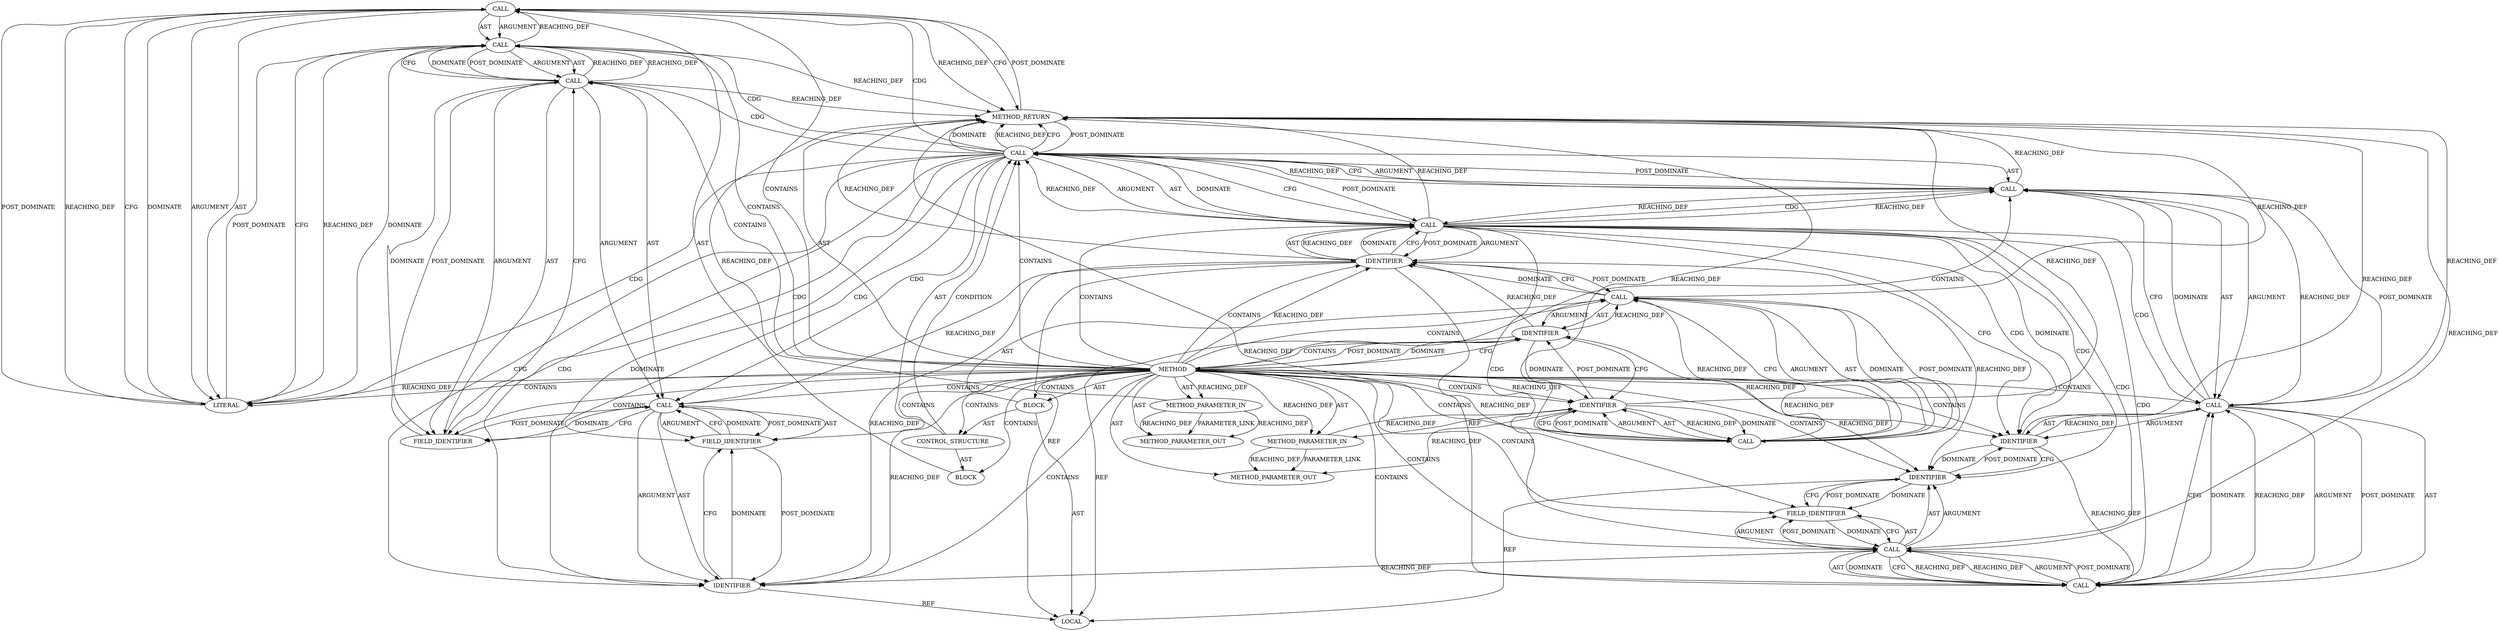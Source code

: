 digraph {
  17893 [label=CALL ORDER=1 ARGUMENT_INDEX=1 CODE="schedule_delayed_work(&tx_ctx->tx_work.work, 0)" COLUMN_NUMBER=3 METHOD_FULL_NAME="schedule_delayed_work" LINE_NUMBER=2594 TYPE_FULL_NAME="<empty>" DISPATCH_TYPE="STATIC_DISPATCH" SIGNATURE="" NAME="schedule_delayed_work"]
  17885 [label=CALL ORDER=2 ARGUMENT_INDEX=2 CODE="!test_and_set_bit(BIT_TX_SCHEDULED, &tx_ctx->tx_bitmask)" COLUMN_NUMBER=6 METHOD_FULL_NAME="<operator>.logicalNot" LINE_NUMBER=2593 TYPE_FULL_NAME="<empty>" DISPATCH_TYPE="STATIC_DISPATCH" SIGNATURE="" NAME="<operator>.logicalNot"]
  17886 [label=CALL ORDER=1 ARGUMENT_INDEX=1 CODE="test_and_set_bit(BIT_TX_SCHEDULED, &tx_ctx->tx_bitmask)" COLUMN_NUMBER=7 METHOD_FULL_NAME="test_and_set_bit" LINE_NUMBER=2593 TYPE_FULL_NAME="<empty>" DISPATCH_TYPE="STATIC_DISPATCH" SIGNATURE="" NAME="test_and_set_bit"]
  17874 [label=METHOD_PARAMETER_IN ORDER=2 CODE="struct tls_context *ctx" IS_VARIADIC=false COLUMN_NUMBER=42 LINE_NUMBER=2587 TYPE_FULL_NAME="tls_context*" EVALUATION_STRATEGY="BY_VALUE" INDEX=2 NAME="ctx"]
  17891 [label=FIELD_IDENTIFIER ORDER=2 ARGUMENT_INDEX=2 CODE="tx_bitmask" COLUMN_NUMBER=43 LINE_NUMBER=2593 CANONICAL_NAME="tx_bitmask"]
  17894 [label=CALL ORDER=1 ARGUMENT_INDEX=1 CODE="&tx_ctx->tx_work.work" COLUMN_NUMBER=25 METHOD_FULL_NAME="<operator>.addressOf" LINE_NUMBER=2594 TYPE_FULL_NAME="<empty>" DISPATCH_TYPE="STATIC_DISPATCH" SIGNATURE="" NAME="<operator>.addressOf"]
  17876 [label=LOCAL ORDER=1 CODE="struct tls_sw_context_tx* tx_ctx" COLUMN_NUMBER=27 LINE_NUMBER=2589 TYPE_FULL_NAME="tls_sw_context_tx*" NAME="tx_ctx"]
  17895 [label=CALL ORDER=1 ARGUMENT_INDEX=1 CODE="tx_ctx->tx_work.work" COLUMN_NUMBER=26 METHOD_FULL_NAME="<operator>.fieldAccess" LINE_NUMBER=2594 TYPE_FULL_NAME="<empty>" DISPATCH_TYPE="STATIC_DISPATCH" SIGNATURE="" NAME="<operator>.fieldAccess"]
  17873 [label=METHOD_PARAMETER_IN ORDER=1 CODE="struct sock *sk" IS_VARIADIC=false COLUMN_NUMBER=25 LINE_NUMBER=2587 TYPE_FULL_NAME="sock*" EVALUATION_STRATEGY="BY_VALUE" INDEX=1 NAME="sk"]
  17875 [label=BLOCK ORDER=3 ARGUMENT_INDEX=-1 CODE="{
	struct tls_sw_context_tx *tx_ctx = tls_sw_ctx_tx(ctx);

	/* Schedule the transmission if tx list is ready */
	if (tls_is_tx_ready(tx_ctx) &&
	    !test_and_set_bit(BIT_TX_SCHEDULED, &tx_ctx->tx_bitmask))
		schedule_delayed_work(&tx_ctx->tx_work.work, 0);
}" COLUMN_NUMBER=1 LINE_NUMBER=2588 TYPE_FULL_NAME="void"]
  17901 [label=METHOD_RETURN ORDER=4 CODE="RET" COLUMN_NUMBER=1 LINE_NUMBER=2587 TYPE_FULL_NAME="void" EVALUATION_STRATEGY="BY_VALUE"]
  17882 [label=CALL ORDER=1 ARGUMENT_INDEX=-1 CODE="tls_is_tx_ready(tx_ctx) &&
	    !test_and_set_bit(BIT_TX_SCHEDULED, &tx_ctx->tx_bitmask)" COLUMN_NUMBER=6 METHOD_FULL_NAME="<operator>.logicalAnd" LINE_NUMBER=2592 TYPE_FULL_NAME="<empty>" DISPATCH_TYPE="STATIC_DISPATCH" SIGNATURE="" NAME="<operator>.logicalAnd"]
  17900 [label=LITERAL ORDER=2 ARGUMENT_INDEX=2 CODE="0" COLUMN_NUMBER=48 LINE_NUMBER=2594 TYPE_FULL_NAME="int"]
  17898 [label=FIELD_IDENTIFIER ORDER=2 ARGUMENT_INDEX=2 CODE="tx_work" COLUMN_NUMBER=26 LINE_NUMBER=2594 CANONICAL_NAME="tx_work"]
  17881 [label=CONTROL_STRUCTURE CONTROL_STRUCTURE_TYPE="IF" ORDER=3 PARSER_TYPE_NAME="CASTIfStatement" ARGUMENT_INDEX=-1 CODE="if (tls_is_tx_ready(tx_ctx) &&
	    !test_and_set_bit(BIT_TX_SCHEDULED, &tx_ctx->tx_bitmask))" COLUMN_NUMBER=2 LINE_NUMBER=2592]
  17897 [label=IDENTIFIER ORDER=1 ARGUMENT_INDEX=1 CODE="tx_ctx" COLUMN_NUMBER=26 LINE_NUMBER=2594 TYPE_FULL_NAME="tls_sw_context_tx*" NAME="tx_ctx"]
  21709 [label=METHOD_PARAMETER_OUT ORDER=2 CODE="struct tls_context *ctx" IS_VARIADIC=false COLUMN_NUMBER=42 LINE_NUMBER=2587 TYPE_FULL_NAME="tls_context*" EVALUATION_STRATEGY="BY_VALUE" INDEX=2 NAME="ctx"]
  17899 [label=FIELD_IDENTIFIER ORDER=2 ARGUMENT_INDEX=2 CODE="work" COLUMN_NUMBER=26 LINE_NUMBER=2594 CANONICAL_NAME="work"]
  17888 [label=CALL ORDER=2 ARGUMENT_INDEX=2 CODE="&tx_ctx->tx_bitmask" COLUMN_NUMBER=42 METHOD_FULL_NAME="<operator>.addressOf" LINE_NUMBER=2593 TYPE_FULL_NAME="<empty>" DISPATCH_TYPE="STATIC_DISPATCH" SIGNATURE="" NAME="<operator>.addressOf"]
  17887 [label=IDENTIFIER ORDER=1 ARGUMENT_INDEX=1 CODE="BIT_TX_SCHEDULED" COLUMN_NUMBER=24 LINE_NUMBER=2593 TYPE_FULL_NAME="ANY" NAME="BIT_TX_SCHEDULED"]
  17880 [label=IDENTIFIER ORDER=1 ARGUMENT_INDEX=1 CODE="ctx" COLUMN_NUMBER=51 LINE_NUMBER=2589 TYPE_FULL_NAME="tls_context*" NAME="ctx"]
  17892 [label=BLOCK ORDER=2 ARGUMENT_INDEX=-1 CODE="<empty>" COLUMN_NUMBER=3 LINE_NUMBER=2594 TYPE_FULL_NAME="void"]
  17877 [label=CALL ORDER=2 ARGUMENT_INDEX=-1 CODE="*tx_ctx = tls_sw_ctx_tx(ctx)" COLUMN_NUMBER=27 METHOD_FULL_NAME="<operator>.assignment" LINE_NUMBER=2589 TYPE_FULL_NAME="<empty>" DISPATCH_TYPE="STATIC_DISPATCH" SIGNATURE="" NAME="<operator>.assignment"]
  21708 [label=METHOD_PARAMETER_OUT ORDER=1 CODE="struct sock *sk" IS_VARIADIC=false COLUMN_NUMBER=25 LINE_NUMBER=2587 TYPE_FULL_NAME="sock*" EVALUATION_STRATEGY="BY_VALUE" INDEX=1 NAME="sk"]
  17872 [label=METHOD COLUMN_NUMBER=1 LINE_NUMBER=2587 COLUMN_NUMBER_END=1 IS_EXTERNAL=false SIGNATURE="void tls_sw_write_space (sock*,tls_context*)" NAME="tls_sw_write_space" AST_PARENT_TYPE="TYPE_DECL" AST_PARENT_FULL_NAME="tls_sw.c:<global>" ORDER=62 CODE="void tls_sw_write_space(struct sock *sk, struct tls_context *ctx)
{
	struct tls_sw_context_tx *tx_ctx = tls_sw_ctx_tx(ctx);

	/* Schedule the transmission if tx list is ready */
	if (tls_is_tx_ready(tx_ctx) &&
	    !test_and_set_bit(BIT_TX_SCHEDULED, &tx_ctx->tx_bitmask))
		schedule_delayed_work(&tx_ctx->tx_work.work, 0);
}" FULL_NAME="tls_sw_write_space" LINE_NUMBER_END=2595 FILENAME="tls_sw.c"]
  17884 [label=IDENTIFIER ORDER=1 ARGUMENT_INDEX=1 CODE="tx_ctx" COLUMN_NUMBER=22 LINE_NUMBER=2592 TYPE_FULL_NAME="tls_sw_context_tx*" NAME="tx_ctx"]
  17883 [label=CALL ORDER=1 ARGUMENT_INDEX=1 CODE="tls_is_tx_ready(tx_ctx)" COLUMN_NUMBER=6 METHOD_FULL_NAME="tls_is_tx_ready" LINE_NUMBER=2592 TYPE_FULL_NAME="<empty>" DISPATCH_TYPE="STATIC_DISPATCH" SIGNATURE="" NAME="tls_is_tx_ready"]
  17890 [label=IDENTIFIER ORDER=1 ARGUMENT_INDEX=1 CODE="tx_ctx" COLUMN_NUMBER=43 LINE_NUMBER=2593 TYPE_FULL_NAME="tls_sw_context_tx*" NAME="tx_ctx"]
  17889 [label=CALL ORDER=1 ARGUMENT_INDEX=1 CODE="tx_ctx->tx_bitmask" COLUMN_NUMBER=43 METHOD_FULL_NAME="<operator>.indirectFieldAccess" LINE_NUMBER=2593 TYPE_FULL_NAME="<empty>" DISPATCH_TYPE="STATIC_DISPATCH" SIGNATURE="" NAME="<operator>.indirectFieldAccess"]
  17879 [label=CALL ORDER=2 ARGUMENT_INDEX=2 CODE="tls_sw_ctx_tx(ctx)" COLUMN_NUMBER=37 METHOD_FULL_NAME="tls_sw_ctx_tx" LINE_NUMBER=2589 TYPE_FULL_NAME="<empty>" DISPATCH_TYPE="STATIC_DISPATCH" SIGNATURE="" NAME="tls_sw_ctx_tx"]
  17896 [label=CALL ORDER=1 ARGUMENT_INDEX=1 CODE="tx_ctx->tx_work" COLUMN_NUMBER=26 METHOD_FULL_NAME="<operator>.indirectFieldAccess" LINE_NUMBER=2594 TYPE_FULL_NAME="<empty>" DISPATCH_TYPE="STATIC_DISPATCH" SIGNATURE="" NAME="<operator>.indirectFieldAccess"]
  17878 [label=IDENTIFIER ORDER=1 ARGUMENT_INDEX=1 CODE="tx_ctx" COLUMN_NUMBER=28 LINE_NUMBER=2589 TYPE_FULL_NAME="tls_sw_context_tx*" NAME="tx_ctx"]
  17880 -> 17874 [label=REF ]
  17895 -> 17899 [label=POST_DOMINATE ]
  17895 -> 17896 [label=AST ]
  17892 -> 17893 [label=AST ]
  17885 -> 17883 [label=REACHING_DEF VARIABLE="!test_and_set_bit(BIT_TX_SCHEDULED, &tx_ctx->tx_bitmask)"]
  17893 -> 17894 [label=AST ]
  17872 -> 17874 [label=REACHING_DEF VARIABLE=""]
  17883 -> 17901 [label=REACHING_DEF VARIABLE="tls_is_tx_ready(tx_ctx)"]
  17893 -> 17900 [label=ARGUMENT ]
  17901 -> 17882 [label=POST_DOMINATE ]
  17887 -> 17890 [label=CFG ]
  17872 -> 17880 [label=REACHING_DEF VARIABLE=""]
  17872 -> 17875 [label=AST ]
  17882 -> 17897 [label=CFG ]
  17896 -> 17898 [label=ARGUMENT ]
  17894 -> 17893 [label=REACHING_DEF VARIABLE="&tx_ctx->tx_work.work"]
  17874 -> 17880 [label=REACHING_DEF VARIABLE="ctx"]
  17896 -> 17898 [label=POST_DOMINATE ]
  17877 -> 17879 [label=ARGUMENT ]
  17883 -> 17891 [label=CDG ]
  17874 -> 21709 [label=REACHING_DEF VARIABLE="ctx"]
  17894 -> 17901 [label=REACHING_DEF VARIABLE="&tx_ctx->tx_work.work"]
  17897 -> 17898 [label=CFG ]
  17885 -> 17901 [label=REACHING_DEF VARIABLE="!test_and_set_bit(BIT_TX_SCHEDULED, &tx_ctx->tx_bitmask)"]
  17880 -> 17878 [label=POST_DOMINATE ]
  17878 -> 17877 [label=REACHING_DEF VARIABLE="tx_ctx"]
  17888 -> 17886 [label=CFG ]
  17872 -> 17890 [label=REACHING_DEF VARIABLE=""]
  17872 -> 17879 [label=CONTAINS ]
  17899 -> 17896 [label=POST_DOMINATE ]
  17882 -> 17901 [label=DOMINATE ]
  17888 -> 17889 [label=ARGUMENT ]
  17881 -> 17892 [label=AST ]
  17883 -> 17887 [label=DOMINATE ]
  17882 -> 17883 [label=ARGUMENT ]
  17886 -> 17887 [label=ARGUMENT ]
  17873 -> 21708 [label=PARAMETER_LINK ]
  17873 -> 17901 [label=REACHING_DEF VARIABLE="sk"]
  17893 -> 17894 [label=ARGUMENT ]
  17896 -> 17899 [label=DOMINATE ]
  17872 -> 17884 [label=REACHING_DEF VARIABLE=""]
  17897 -> 17876 [label=REF ]
  17882 -> 17898 [label=CDG ]
  17884 -> 17901 [label=REACHING_DEF VARIABLE="tx_ctx"]
  17883 -> 17882 [label=DOMINATE ]
  17894 -> 17895 [label=POST_DOMINATE ]
  17882 -> 17883 [label=POST_DOMINATE ]
  17886 -> 17887 [label=AST ]
  17877 -> 17901 [label=REACHING_DEF VARIABLE="*tx_ctx = tls_sw_ctx_tx(ctx)"]
  17872 -> 17894 [label=CONTAINS ]
  17888 -> 17901 [label=REACHING_DEF VARIABLE="&tx_ctx->tx_bitmask"]
  17898 -> 17897 [label=POST_DOMINATE ]
  17885 -> 17882 [label=REACHING_DEF VARIABLE="!test_and_set_bit(BIT_TX_SCHEDULED, &tx_ctx->tx_bitmask)"]
  17872 -> 17898 [label=CONTAINS ]
  17879 -> 17901 [label=REACHING_DEF VARIABLE="tls_sw_ctx_tx(ctx)"]
  17872 -> 17880 [label=CONTAINS ]
  17888 -> 17886 [label=DOMINATE ]
  17872 -> 17873 [label=AST ]
  17872 -> 17900 [label=CONTAINS ]
  17896 -> 17898 [label=AST ]
  17878 -> 17876 [label=REF ]
  17884 -> 17890 [label=REACHING_DEF VARIABLE="tx_ctx"]
  17895 -> 17901 [label=REACHING_DEF VARIABLE="tx_ctx->tx_work.work"]
  17896 -> 17899 [label=CFG ]
  17872 -> 17888 [label=CONTAINS ]
  17882 -> 17899 [label=CDG ]
  17890 -> 17891 [label=DOMINATE ]
  17889 -> 17891 [label=AST ]
  17898 -> 17896 [label=CFG ]
  17884 -> 17883 [label=REACHING_DEF VARIABLE="tx_ctx"]
  17872 -> 17883 [label=CONTAINS ]
  17878 -> 17872 [label=POST_DOMINATE ]
  17879 -> 17877 [label=DOMINATE ]
  17891 -> 17889 [label=DOMINATE ]
  17884 -> 17883 [label=DOMINATE ]
  17879 -> 17877 [label=REACHING_DEF VARIABLE="tls_sw_ctx_tx(ctx)"]
  17882 -> 17897 [label=CDG ]
  17884 -> 17896 [label=REACHING_DEF VARIABLE="tx_ctx"]
  17886 -> 17885 [label=CFG ]
  17883 -> 17886 [label=CDG ]
  17886 -> 17888 [label=ARGUMENT ]
  17884 -> 17883 [label=CFG ]
  17885 -> 17886 [label=POST_DOMINATE ]
  17884 -> 17889 [label=REACHING_DEF VARIABLE="tx_ctx"]
  17875 -> 17881 [label=AST ]
  17872 -> 21709 [label=AST ]
  17883 -> 17890 [label=CDG ]
  17886 -> 17885 [label=DOMINATE ]
  17872 -> 17889 [label=CONTAINS ]
  17882 -> 17894 [label=CDG ]
  17878 -> 17880 [label=DOMINATE ]
  17880 -> 17879 [label=REACHING_DEF VARIABLE="ctx"]
  17895 -> 17899 [label=ARGUMENT ]
  17896 -> 17897 [label=ARGUMENT ]
  17894 -> 17900 [label=CFG ]
  17877 -> 17878 [label=ARGUMENT ]
  17884 -> 17876 [label=REF ]
  17872 -> 17892 [label=CONTAINS ]
  17875 -> 17876 [label=AST ]
  17882 -> 17901 [label=REACHING_DEF VARIABLE="tls_is_tx_ready(tx_ctx) &&
	    !test_and_set_bit(BIT_TX_SCHEDULED, &tx_ctx->tx_bitmask)"]
  17882 -> 17883 [label=AST ]
  17872 -> 17875 [label=CONTAINS ]
  17877 -> 17879 [label=POST_DOMINATE ]
  17882 -> 17885 [label=AST ]
  17889 -> 17897 [label=REACHING_DEF VARIABLE="tx_ctx->tx_bitmask"]
  17889 -> 17888 [label=DOMINATE ]
  17889 -> 17901 [label=REACHING_DEF VARIABLE="tx_ctx->tx_bitmask"]
  17872 -> 21708 [label=AST ]
  17883 -> 17887 [label=CFG ]
  17898 -> 17896 [label=DOMINATE ]
  17893 -> 17900 [label=AST ]
  17872 -> 17899 [label=CONTAINS ]
  17882 -> 17885 [label=ARGUMENT ]
  17891 -> 17890 [label=POST_DOMINATE ]
  17877 -> 17878 [label=AST ]
  17889 -> 17890 [label=AST ]
  17887 -> 17890 [label=DOMINATE ]
  17889 -> 17888 [label=CFG ]
  17881 -> 17882 [label=AST ]
  17883 -> 17885 [label=CDG ]
  17889 -> 17890 [label=ARGUMENT ]
  17885 -> 17886 [label=AST ]
  17899 -> 17895 [label=CFG ]
  17893 -> 17901 [label=CFG ]
  17879 -> 17880 [label=POST_DOMINATE ]
  17872 -> 17877 [label=CONTAINS ]
  17872 -> 17881 [label=CONTAINS ]
  17884 -> 17877 [label=POST_DOMINATE ]
  17886 -> 17901 [label=REACHING_DEF VARIABLE="test_and_set_bit(BIT_TX_SCHEDULED, &tx_ctx->tx_bitmask)"]
  17882 -> 17885 [label=POST_DOMINATE ]
  17884 -> 17897 [label=REACHING_DEF VARIABLE="tx_ctx"]
  17883 -> 17887 [label=CDG ]
  17895 -> 17894 [label=REACHING_DEF VARIABLE="tx_ctx->tx_work.work"]
  17895 -> 17894 [label=REACHING_DEF VARIABLE="tx_ctx->tx_work.work"]
  17873 -> 21708 [label=REACHING_DEF VARIABLE="sk"]
  17873 -> 21708 [label=REACHING_DEF VARIABLE="sk"]
  17872 -> 17882 [label=CONTAINS ]
  17872 -> 17884 [label=CONTAINS ]
  17900 -> 17894 [label=REACHING_DEF VARIABLE="0"]
  17889 -> 17891 [label=ARGUMENT ]
  17900 -> 17894 [label=POST_DOMINATE ]
  17872 -> 17878 [label=CONTAINS ]
  17872 -> 17891 [label=CONTAINS ]
  17894 -> 17895 [label=ARGUMENT ]
  17879 -> 17880 [label=ARGUMENT ]
  17886 -> 17885 [label=REACHING_DEF VARIABLE="test_and_set_bit(BIT_TX_SCHEDULED, &tx_ctx->tx_bitmask)"]
  17883 -> 17889 [label=CDG ]
  17889 -> 17888 [label=REACHING_DEF VARIABLE="tx_ctx->tx_bitmask"]
  17889 -> 17888 [label=REACHING_DEF VARIABLE="tx_ctx->tx_bitmask"]
  17872 -> 17893 [label=CONTAINS ]
  17878 -> 17880 [label=CFG ]
  17886 -> 17888 [label=POST_DOMINATE ]
  17872 -> 17901 [label=AST ]
  17883 -> 17884 [label=POST_DOMINATE ]
  17883 -> 17884 [label=ARGUMENT ]
  17877 -> 17884 [label=DOMINATE ]
  17882 -> 17897 [label=DOMINATE ]
  17872 -> 17900 [label=REACHING_DEF VARIABLE=""]
  17879 -> 17880 [label=AST ]
  17872 -> 17890 [label=CONTAINS ]
  17872 -> 17874 [label=AST ]
  17877 -> 17884 [label=CFG ]
  17880 -> 17901 [label=REACHING_DEF VARIABLE="ctx"]
  17872 -> 17887 [label=REACHING_DEF VARIABLE=""]
  17894 -> 17895 [label=AST ]
  17885 -> 17886 [label=ARGUMENT ]
  17874 -> 21709 [label=PARAMETER_LINK ]
  17882 -> 17896 [label=CDG ]
  17899 -> 17895 [label=DOMINATE ]
  17900 -> 17893 [label=REACHING_DEF VARIABLE="0"]
  17880 -> 17879 [label=DOMINATE ]
  17901 -> 17893 [label=POST_DOMINATE ]
  17883 -> 17882 [label=CFG ]
  17889 -> 17891 [label=POST_DOMINATE ]
  17888 -> 17889 [label=POST_DOMINATE ]
  17872 -> 17878 [label=DOMINATE ]
  17872 -> 17885 [label=CONTAINS ]
  17882 -> 17893 [label=CDG ]
  17887 -> 17901 [label=REACHING_DEF VARIABLE="BIT_TX_SCHEDULED"]
  17872 -> 17887 [label=CONTAINS ]
  17897 -> 17898 [label=DOMINATE ]
  17887 -> 17886 [label=REACHING_DEF VARIABLE="BIT_TX_SCHEDULED"]
  17882 -> 17901 [label=CFG ]
  17893 -> 17901 [label=REACHING_DEF VARIABLE="schedule_delayed_work(&tx_ctx->tx_work.work, 0)"]
  17885 -> 17882 [label=CFG ]
  17888 -> 17886 [label=REACHING_DEF VARIABLE="&tx_ctx->tx_bitmask"]
  17883 -> 17882 [label=REACHING_DEF VARIABLE="tls_is_tx_ready(tx_ctx)"]
  17891 -> 17889 [label=CFG ]
  17886 -> 17888 [label=AST ]
  17875 -> 17877 [label=AST ]
  17879 -> 17877 [label=CFG ]
  17900 -> 17893 [label=CFG ]
  17890 -> 17876 [label=REF ]
  17877 -> 17879 [label=AST ]
  17882 -> 17900 [label=CDG ]
  17890 -> 17891 [label=CFG ]
  17895 -> 17894 [label=CFG ]
  17881 -> 17882 [label=CONDITION ]
  17872 -> 17896 [label=CONTAINS ]
  17895 -> 17899 [label=AST ]
  17883 -> 17888 [label=CDG ]
  17895 -> 17896 [label=ARGUMENT ]
  17883 -> 17885 [label=REACHING_DEF VARIABLE="tls_is_tx_ready(tx_ctx)"]
  17872 -> 17878 [label=CFG ]
  17893 -> 17900 [label=POST_DOMINATE ]
  17887 -> 17888 [label=REACHING_DEF VARIABLE="BIT_TX_SCHEDULED"]
  17872 -> 17897 [label=CONTAINS ]
  17879 -> 17878 [label=REACHING_DEF VARIABLE="tls_sw_ctx_tx(ctx)"]
  17872 -> 17886 [label=CONTAINS ]
  17900 -> 17893 [label=DOMINATE ]
  17888 -> 17889 [label=AST ]
  17896 -> 17897 [label=AST ]
  17882 -> 17895 [label=CDG ]
  17883 -> 17884 [label=AST ]
  17872 -> 17897 [label=REACHING_DEF VARIABLE=""]
  17878 -> 17884 [label=REACHING_DEF VARIABLE="tx_ctx"]
  17872 -> 17873 [label=REACHING_DEF VARIABLE=""]
  17894 -> 17900 [label=DOMINATE ]
  17880 -> 21709 [label=REACHING_DEF VARIABLE="ctx"]
  17872 -> 17895 [label=CONTAINS ]
  17880 -> 17879 [label=CFG ]
  17895 -> 17894 [label=DOMINATE ]
  17890 -> 17887 [label=POST_DOMINATE ]
}
